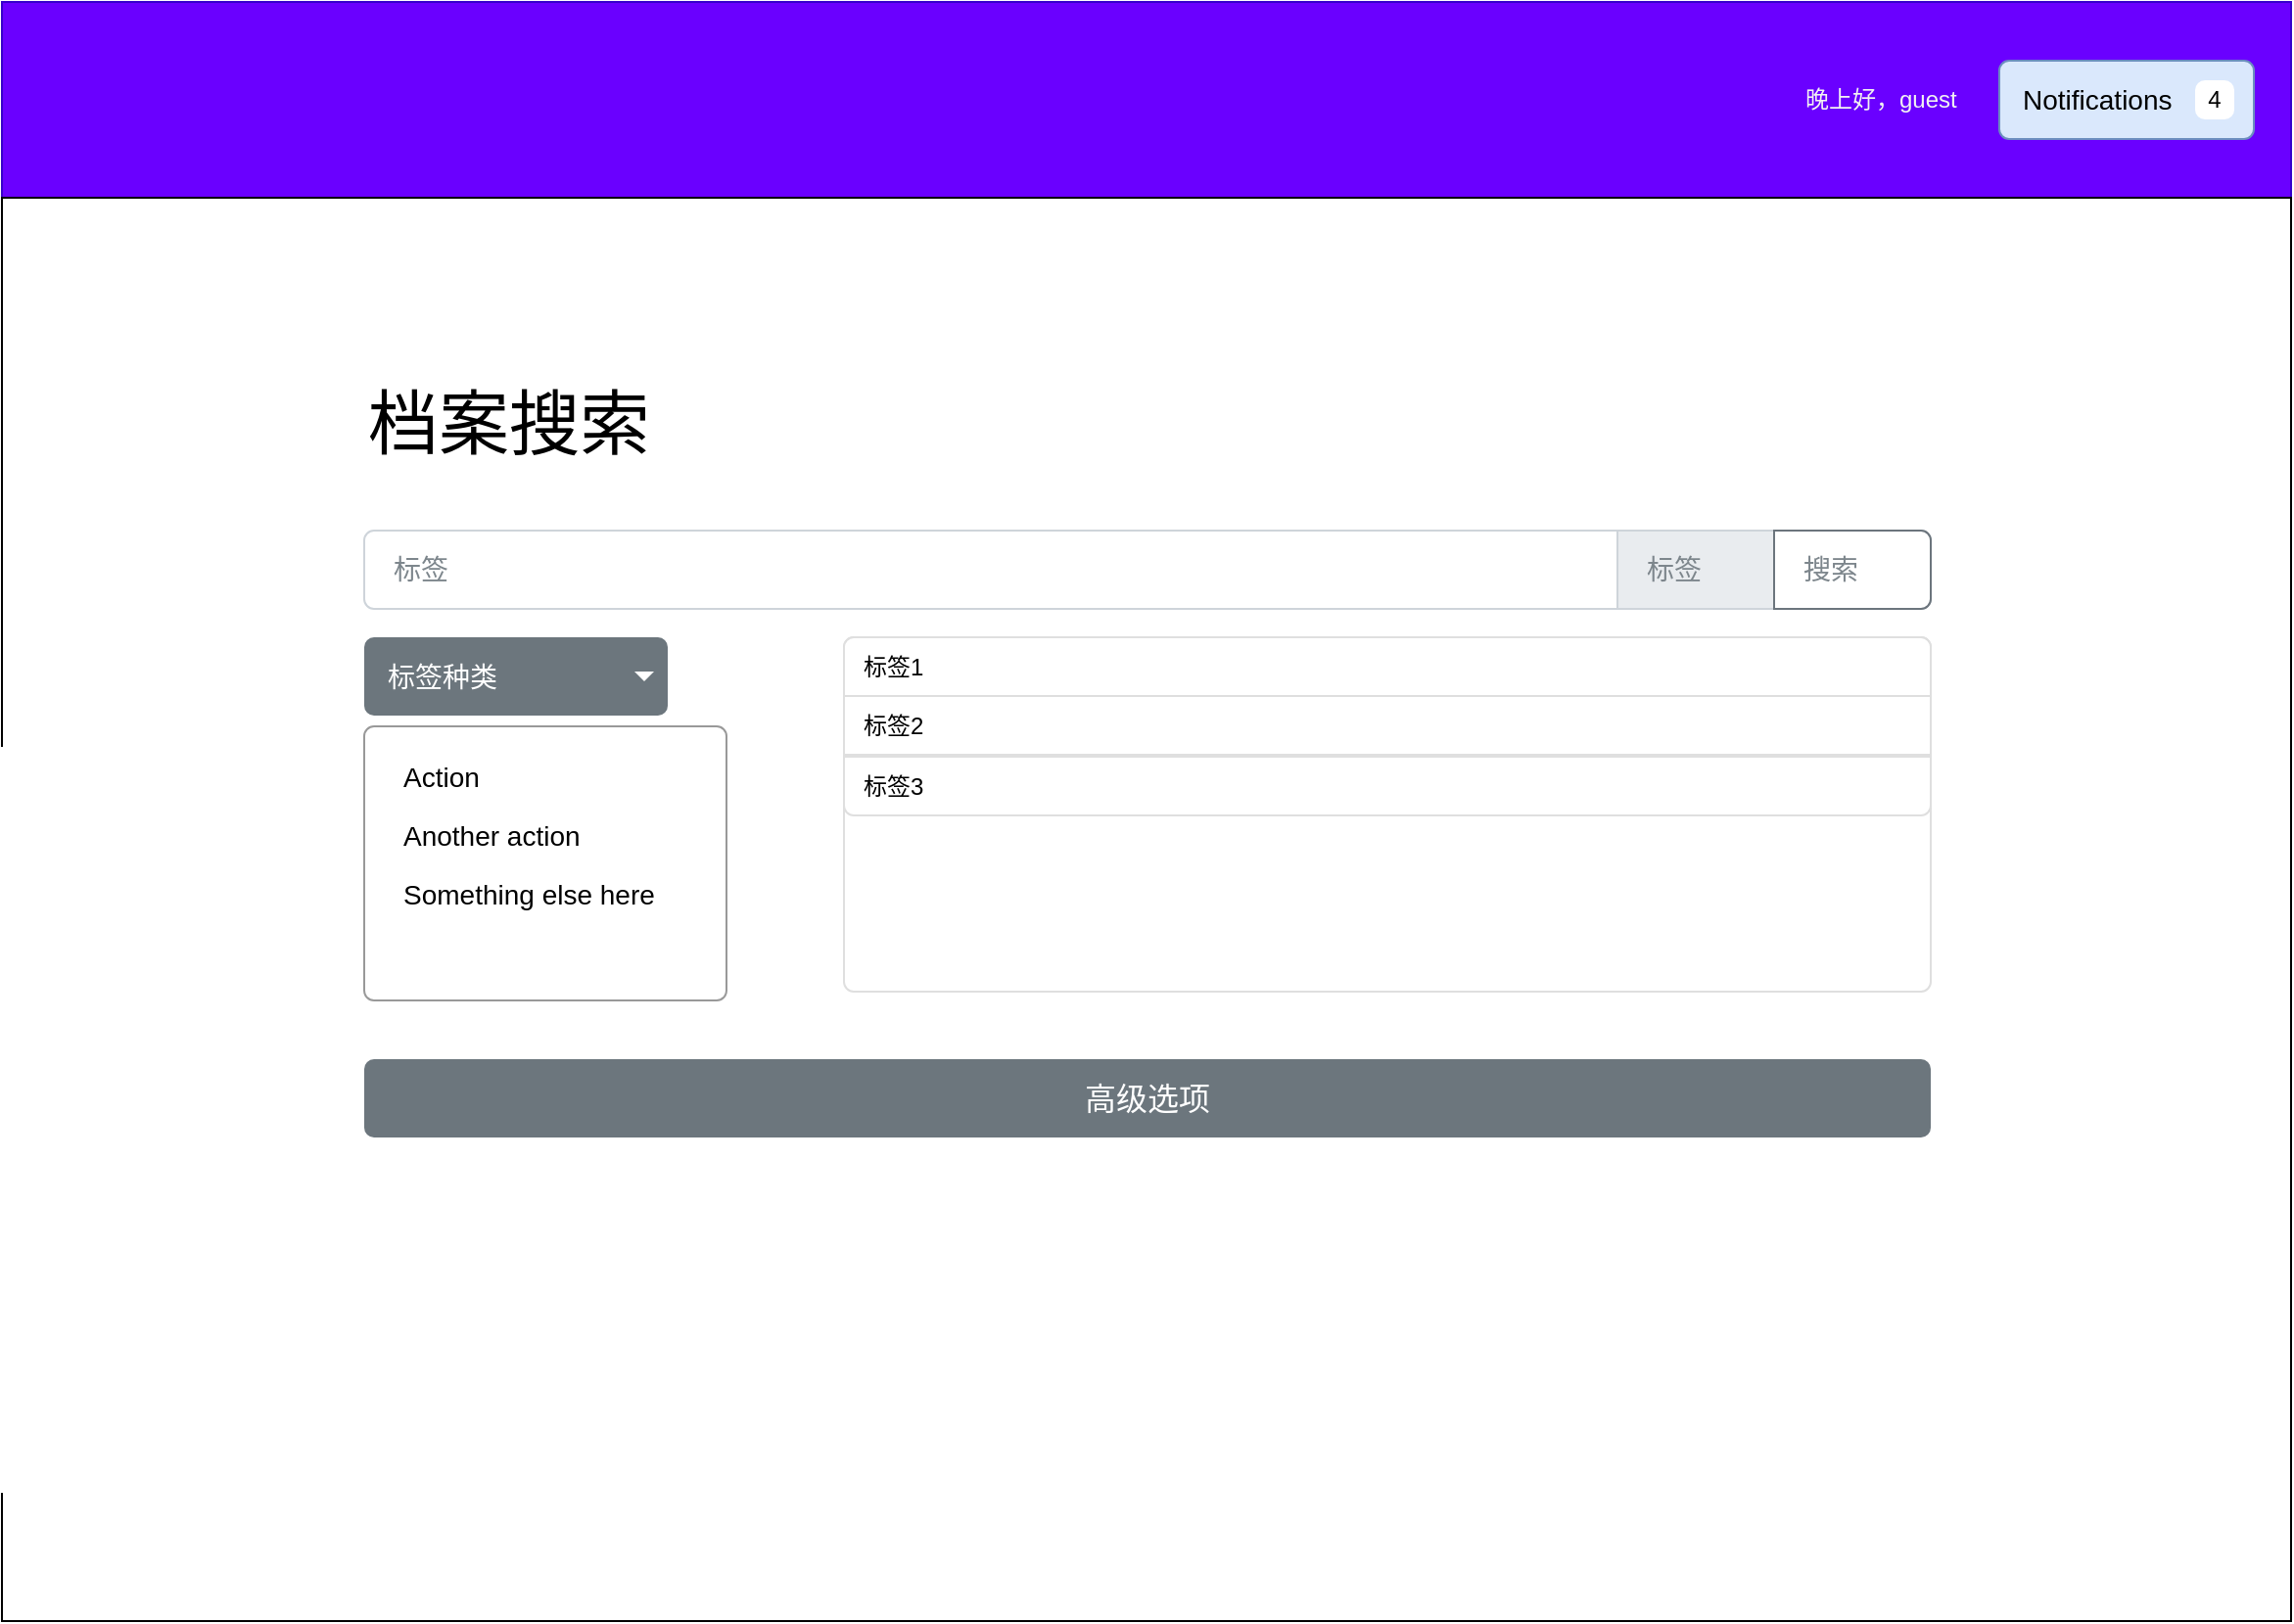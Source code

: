 <mxfile version="21.3.8" type="github">
  <diagram name="Page-1" id="03018318-947c-dd8e-b7a3-06fadd420f32">
    <mxGraphModel dx="1636" dy="1106" grid="1" gridSize="10" guides="1" tooltips="1" connect="1" arrows="1" fold="1" page="1" pageScale="1" pageWidth="1169" pageHeight="827" background="#ffffff" math="0" shadow="0">
      <root>
        <mxCell id="0" />
        <mxCell id="1" parent="0" />
        <mxCell id="p1CUKzJV35EKfwokwG-7-3" value="" style="rounded=0;whiteSpace=wrap;html=1;fillColor=#6a00ff;fontColor=#ffffff;strokeColor=#3700CC;" vertex="1" parent="1">
          <mxGeometry width="1169" height="827" as="geometry" />
        </mxCell>
        <mxCell id="p1CUKzJV35EKfwokwG-7-4" value="" style="rounded=0;whiteSpace=wrap;html=1;" vertex="1" parent="1">
          <mxGeometry y="100" width="1169" height="727" as="geometry" />
        </mxCell>
        <mxCell id="p1CUKzJV35EKfwokwG-7-5" value="Notifications" style="html=1;shadow=0;dashed=0;shape=mxgraph.bootstrap.rrect;rSize=5;strokeWidth=1;whiteSpace=wrap;align=left;verticalAlign=middle;spacingLeft=10;fontStyle=0;fontSize=14;fillColor=#dae8fc;strokeColor=#6c8ebf;" vertex="1" parent="1">
          <mxGeometry x="1020" y="30" width="130" height="40" as="geometry" />
        </mxCell>
        <mxCell id="p1CUKzJV35EKfwokwG-7-6" value="4" style="html=1;shadow=0;dashed=0;shape=mxgraph.bootstrap.rrect;rSize=5;strokeColor=none;strokeWidth=1;fillColor=#ffffff;fontColor=#000000;whiteSpace=wrap;align=center;verticalAlign=middle;fontSize=12;" vertex="1" parent="p1CUKzJV35EKfwokwG-7-5">
          <mxGeometry x="1" y="0.5" width="20" height="20" relative="1" as="geometry">
            <mxPoint x="-30" y="-10" as="offset" />
          </mxGeometry>
        </mxCell>
        <mxCell id="p1CUKzJV35EKfwokwG-7-7" value="晚上好，guest" style="text;strokeColor=none;align=left;fillColor=none;html=1;verticalAlign=middle;whiteSpace=wrap;rounded=0;fontSize=12;fontColor=#F2F2F2;" vertex="1" parent="1">
          <mxGeometry x="919" y="35" width="250" height="30" as="geometry" />
        </mxCell>
        <mxCell id="p1CUKzJV35EKfwokwG-7-8" value="标签" style="html=1;shadow=0;dashed=0;shape=mxgraph.bootstrap.rrect;rSize=5;strokeColor=#CED4DA;html=1;whiteSpace=wrap;fillColor=#FFFFFF;fontColor=#7D868C;align=left;spacing=15;fontSize=14;" vertex="1" parent="1">
          <mxGeometry x="185" y="270" width="800" height="40" as="geometry" />
        </mxCell>
        <mxCell id="p1CUKzJV35EKfwokwG-7-9" value="标签" style="html=1;shadow=0;dashed=0;strokeColor=#CED4DA;gradientColor=inherit;fontColor=inherit;fillColor=#E9ECEF;rSize=5;perimeter=none;whiteSpace=wrap;resizeHeight=1;fontSize=14;align=left;spacing=15;" vertex="1" parent="p1CUKzJV35EKfwokwG-7-8">
          <mxGeometry x="1" width="80" height="40" relative="1" as="geometry">
            <mxPoint x="-160" as="offset" />
          </mxGeometry>
        </mxCell>
        <mxCell id="p1CUKzJV35EKfwokwG-7-10" value="搜索" style="html=1;shadow=0;dashed=0;shape=mxgraph.bootstrap.rightButton;strokeColor=#6C757D;gradientColor=inherit;fontColor=inherit;fillColor=#ffffff;rSize=5;perimeter=none;whiteSpace=wrap;resizeHeight=1;fontSize=14;align=left;spacing=15;" vertex="1" parent="p1CUKzJV35EKfwokwG-7-8">
          <mxGeometry x="1" width="80" height="40" relative="1" as="geometry">
            <mxPoint x="-80" as="offset" />
          </mxGeometry>
        </mxCell>
        <mxCell id="p1CUKzJV35EKfwokwG-7-11" value="档案搜索" style="text;strokeColor=none;align=left;fillColor=none;html=1;verticalAlign=middle;whiteSpace=wrap;rounded=0;fontSize=36;" vertex="1" parent="1">
          <mxGeometry x="185" y="200" width="250" height="30" as="geometry" />
        </mxCell>
        <mxCell id="p1CUKzJV35EKfwokwG-7-12" value="" style="html=1;shadow=0;dashed=0;shape=mxgraph.bootstrap.rrect;rSize=5;strokeColor=#DFDFDF;html=1;whiteSpace=wrap;fillColor=#FFFFFF;fontColor=#000000;" vertex="1" parent="1">
          <mxGeometry x="430" y="324.5" width="555" height="181" as="geometry" />
        </mxCell>
        <mxCell id="p1CUKzJV35EKfwokwG-7-13" value="标签1" style="strokeColor=inherit;fillColor=inherit;gradientColor=inherit;fontColor=inherit;html=1;shadow=0;dashed=0;shape=mxgraph.bootstrap.topButton;rSize=5;perimeter=none;whiteSpace=wrap;resizeWidth=1;align=left;spacing=10;" vertex="1" parent="p1CUKzJV35EKfwokwG-7-12">
          <mxGeometry width="555" height="30" relative="1" as="geometry" />
        </mxCell>
        <mxCell id="p1CUKzJV35EKfwokwG-7-14" value="标签2" style="strokeColor=inherit;fillColor=inherit;gradientColor=inherit;fontColor=inherit;html=1;shadow=0;dashed=0;perimeter=none;whiteSpace=wrap;resizeWidth=1;align=left;spacing=10;" vertex="1" parent="p1CUKzJV35EKfwokwG-7-12">
          <mxGeometry width="555" height="30" relative="1" as="geometry">
            <mxPoint y="30" as="offset" />
          </mxGeometry>
        </mxCell>
        <mxCell id="p1CUKzJV35EKfwokwG-7-15" value="标签3" style="strokeColor=inherit;fillColor=inherit;gradientColor=inherit;fontColor=inherit;html=1;shadow=0;dashed=0;shape=mxgraph.bootstrap.bottomButton;rSize=5;perimeter=none;whiteSpace=wrap;resizeWidth=1;resizeHeight=0;align=left;spacing=10;" vertex="1" parent="p1CUKzJV35EKfwokwG-7-12">
          <mxGeometry y="1" width="555" height="30" relative="1" as="geometry">
            <mxPoint y="-120" as="offset" />
          </mxGeometry>
        </mxCell>
        <mxCell id="p1CUKzJV35EKfwokwG-7-16" value="标签种类" style="html=1;shadow=0;dashed=0;shape=mxgraph.bootstrap.rrect;rSize=5;strokeColor=none;strokeWidth=1;fillColor=#6C767D;fontColor=#ffffff;whiteSpace=wrap;align=left;verticalAlign=middle;fontStyle=0;fontSize=14;spacingLeft=10;" vertex="1" parent="1">
          <mxGeometry x="185" y="324.5" width="155" height="40" as="geometry" />
        </mxCell>
        <mxCell id="p1CUKzJV35EKfwokwG-7-17" value="" style="shape=triangle;direction=south;fillColor=#ffffff;strokeColor=none;perimeter=none;" vertex="1" parent="p1CUKzJV35EKfwokwG-7-16">
          <mxGeometry x="1" y="0.5" width="10" height="5" relative="1" as="geometry">
            <mxPoint x="-17" y="-2.5" as="offset" />
          </mxGeometry>
        </mxCell>
        <mxCell id="p1CUKzJV35EKfwokwG-7-18" value="" style="html=1;shadow=0;dashed=0;shape=mxgraph.bootstrap.rrect;rSize=5;fillColor=#ffffff;strokeColor=#999999;" vertex="1" parent="1">
          <mxGeometry x="185" y="370" width="185" height="140" as="geometry" />
        </mxCell>
        <mxCell id="p1CUKzJV35EKfwokwG-7-19" value="Action" style="fillColor=none;strokeColor=none;align=left;spacing=20;fontSize=14;" vertex="1" parent="p1CUKzJV35EKfwokwG-7-18">
          <mxGeometry width="170" height="30" relative="1" as="geometry">
            <mxPoint y="10" as="offset" />
          </mxGeometry>
        </mxCell>
        <mxCell id="p1CUKzJV35EKfwokwG-7-20" value="Another action" style="fillColor=none;strokeColor=none;align=left;spacing=20;fontSize=14;" vertex="1" parent="p1CUKzJV35EKfwokwG-7-18">
          <mxGeometry width="170" height="30" relative="1" as="geometry">
            <mxPoint y="40" as="offset" />
          </mxGeometry>
        </mxCell>
        <mxCell id="p1CUKzJV35EKfwokwG-7-21" value="Something else here" style="fillColor=none;strokeColor=none;align=left;spacing=20;fontSize=14;" vertex="1" parent="p1CUKzJV35EKfwokwG-7-18">
          <mxGeometry width="170" height="30" relative="1" as="geometry">
            <mxPoint y="70" as="offset" />
          </mxGeometry>
        </mxCell>
        <mxCell id="p1CUKzJV35EKfwokwG-7-22" value="高级选项" style="html=1;shadow=0;dashed=0;shape=mxgraph.bootstrap.rrect;rSize=5;strokeColor=none;strokeWidth=1;fillColor=#6C767D;fontColor=#FFFFFF;whiteSpace=wrap;align=center;verticalAlign=middle;spacingLeft=0;fontStyle=0;fontSize=16;spacing=5;" vertex="1" parent="1">
          <mxGeometry x="185" y="540" width="800" height="40" as="geometry" />
        </mxCell>
      </root>
    </mxGraphModel>
  </diagram>
</mxfile>
